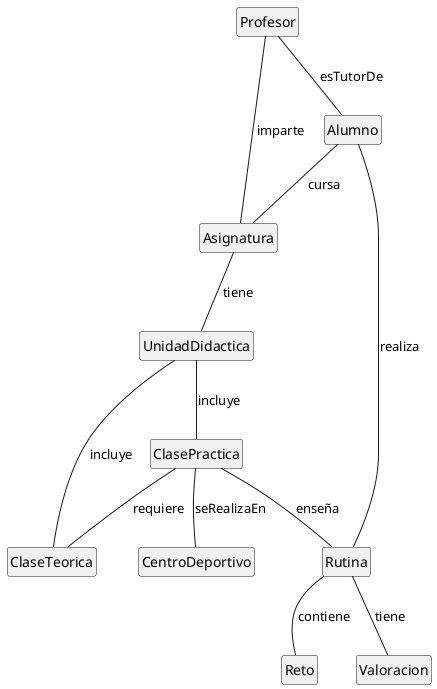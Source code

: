 @startuml

hide circle
hide empty members

class Profesor {}
class Alumno {}
class Asignatura {}
class UnidadDidactica {}
class ClasePractica {
   
}
class ClaseTeorica {}
class CentroDeportivo {}
class Rutina {}
class Reto {}
class Valoracion {}

Profesor -- Alumno : esTutorDe
Profesor -- Asignatura : imparte
Asignatura -- UnidadDidactica : tiene
UnidadDidactica -- ClasePractica : incluye
UnidadDidactica -- ClaseTeorica : incluye
Alumno -- Asignatura : cursa
ClasePractica -- CentroDeportivo : seRealizaEn
ClasePractica -- Rutina : enseña
Rutina -- Reto : contiene
Rutina -- Valoracion: tiene
Alumno -- Rutina: realiza

ClasePractica -- ClaseTeorica : requiere
@enduml
